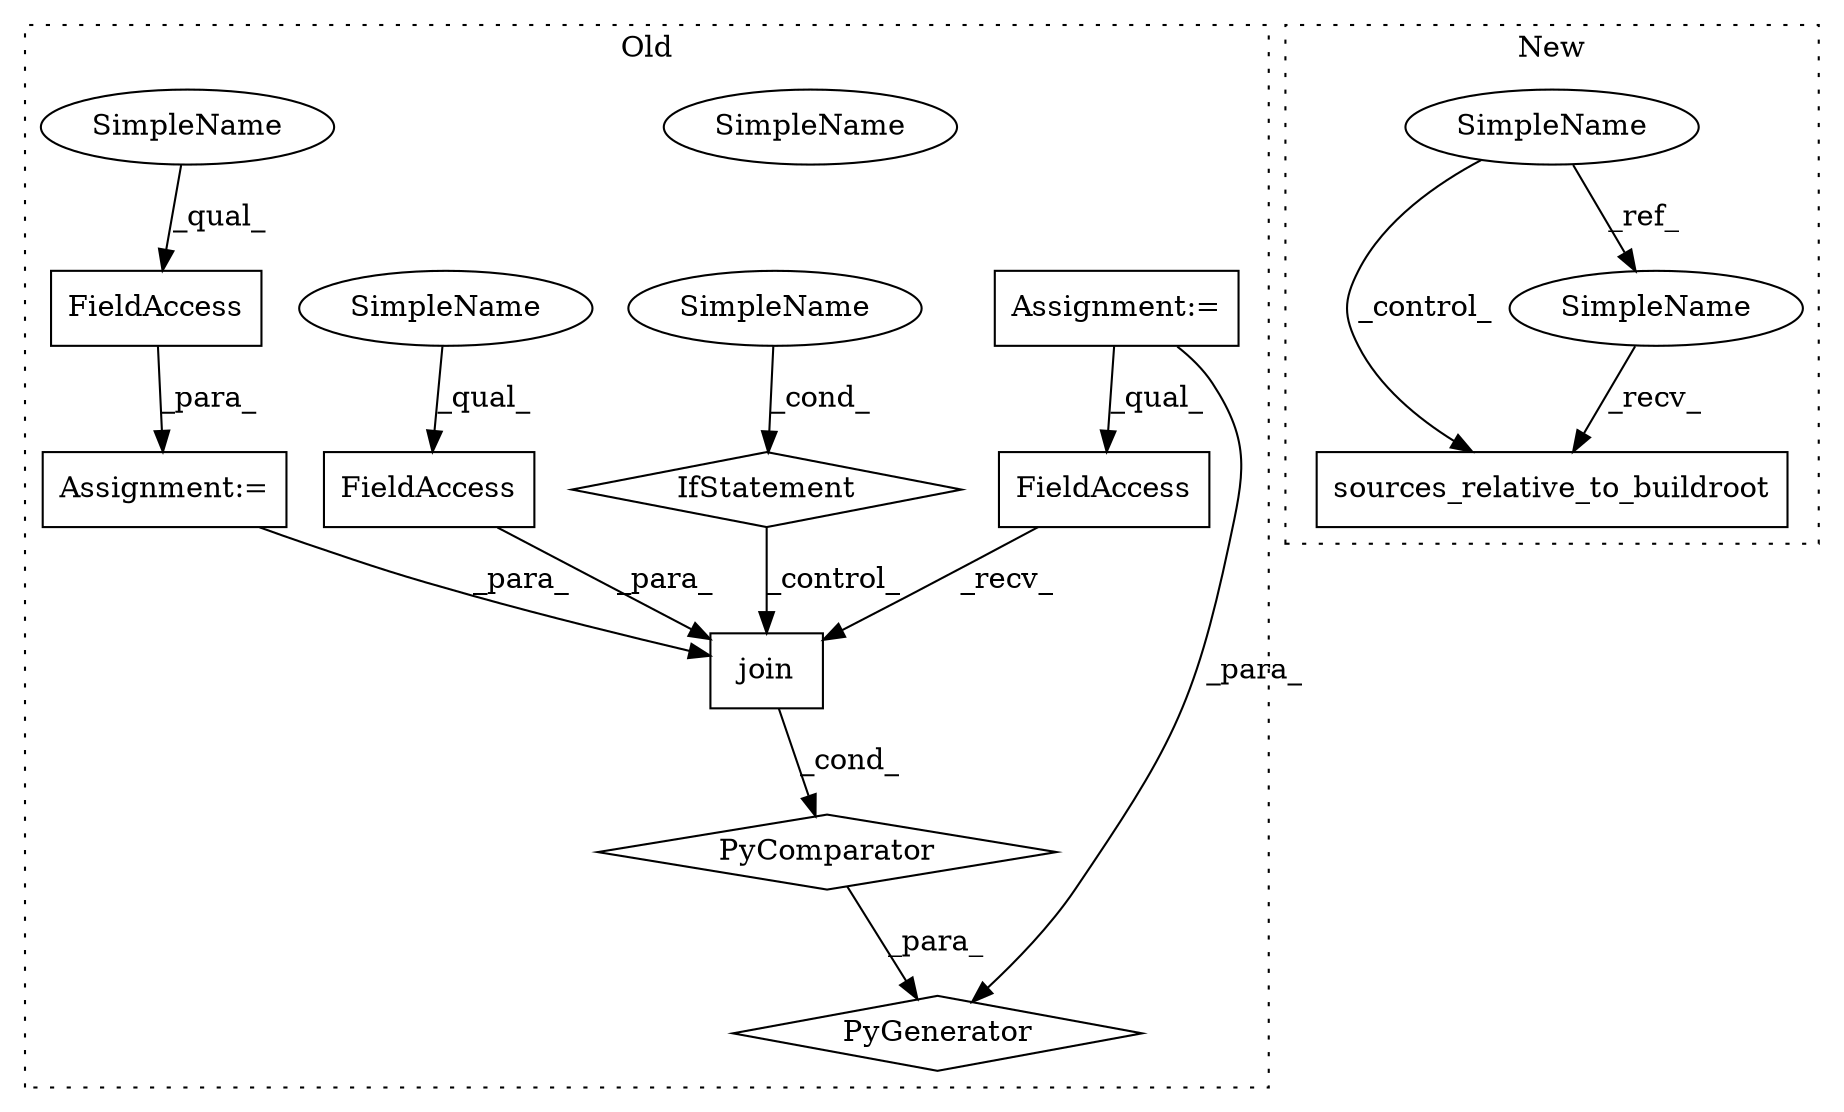 digraph G {
subgraph cluster0 {
1 [label="PyComparator" a="113" s="4038" l="33" shape="diamond"];
3 [label="join" a="32" s="3939,3967" l="5,1" shape="box"];
4 [label="FieldAccess" a="22" s="3944" l="18" shape="box"];
5 [label="FieldAccess" a="22" s="3931" l="7" shape="box"];
6 [label="SimpleName" a="42" s="4066" l="5" shape="ellipse"];
7 [label="IfStatement" a="25" s="4038" l="33" shape="diamond"];
8 [label="Assignment:=" a="7" s="4038" l="33" shape="box"];
9 [label="FieldAccess" a="22" s="4048" l="14" shape="box"];
10 [label="Assignment:=" a="7" s="3725" l="2" shape="box"];
11 [label="PyGenerator" a="107" s="3931" l="146" shape="diamond"];
14 [label="SimpleName" a="42" s="4066" l="5" shape="ellipse"];
15 [label="SimpleName" a="42" s="3944" l="6" shape="ellipse"];
16 [label="SimpleName" a="42" s="4048" l="6" shape="ellipse"];
label = "Old";
style="dotted";
}
subgraph cluster1 {
2 [label="sources_relative_to_buildroot" a="32" s="3910" l="31" shape="box"];
12 [label="SimpleName" a="42" s="3815" l="6" shape="ellipse"];
13 [label="SimpleName" a="42" s="3903" l="6" shape="ellipse"];
label = "New";
style="dotted";
}
1 -> 11 [label="_para_"];
3 -> 1 [label="_cond_"];
4 -> 3 [label="_para_"];
5 -> 3 [label="_recv_"];
7 -> 3 [label="_control_"];
8 -> 3 [label="_para_"];
9 -> 8 [label="_para_"];
10 -> 11 [label="_para_"];
10 -> 5 [label="_qual_"];
12 -> 13 [label="_ref_"];
12 -> 2 [label="_control_"];
13 -> 2 [label="_recv_"];
14 -> 7 [label="_cond_"];
15 -> 4 [label="_qual_"];
16 -> 9 [label="_qual_"];
}